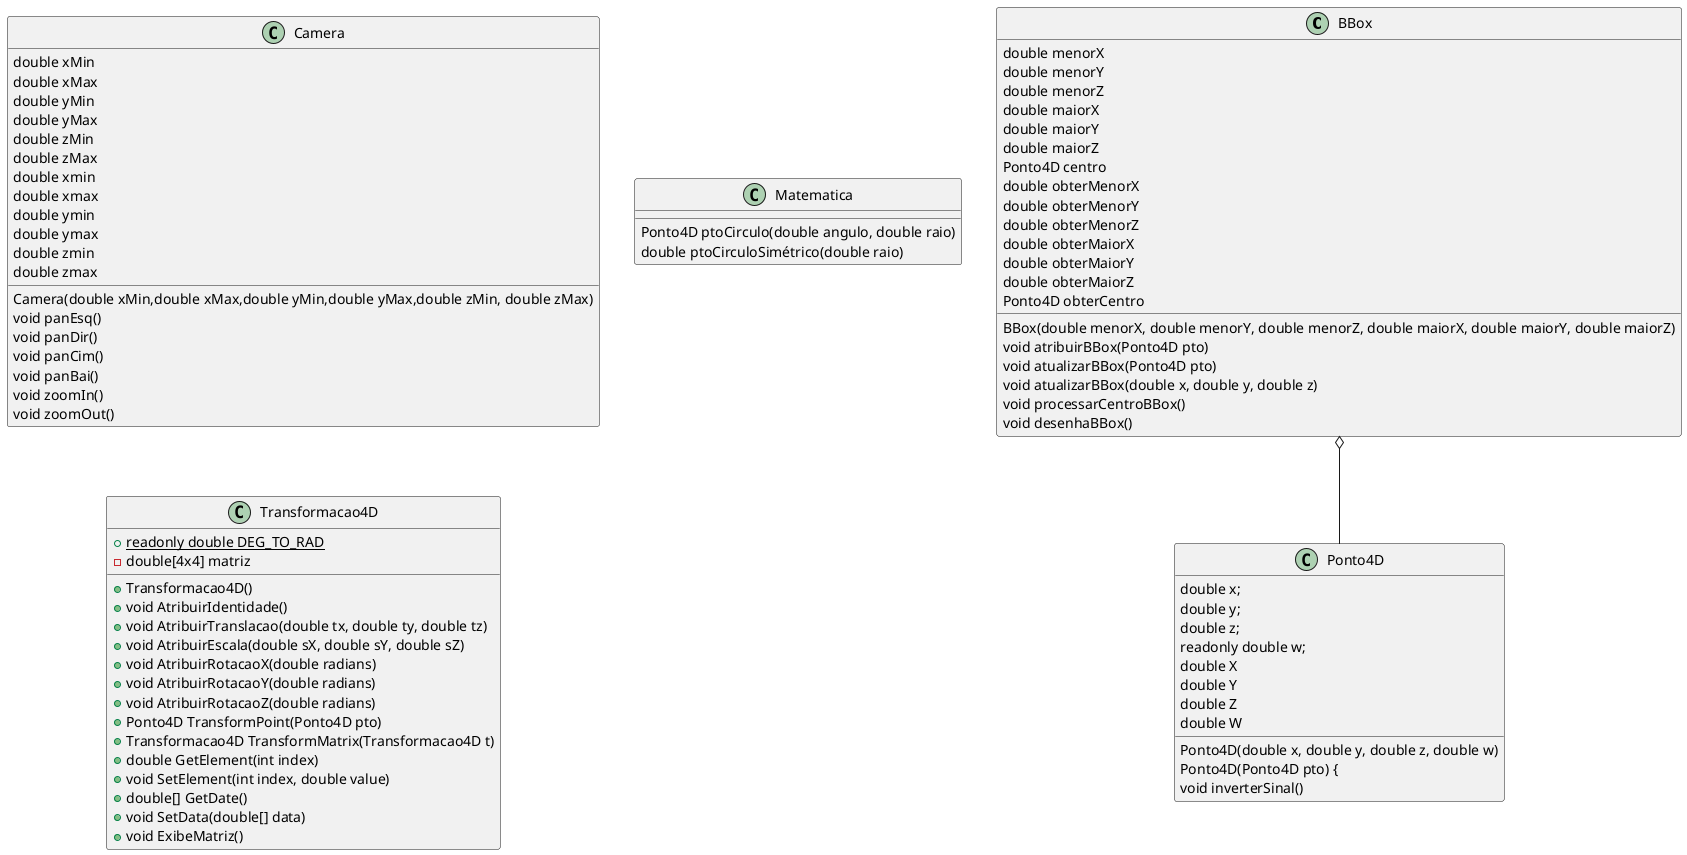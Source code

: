 /' http://plantuml.com/class-diagram '/ 
@startuml CG_Biblioteca

BBox : double menorX
BBox : double menorY
BBox : double menorZ
BBox : double maiorX
BBox : double maiorY
BBox : double maiorZ
BBox : Ponto4D centro
BBox : BBox(double menorX, double menorY, double menorZ, double maiorX, double maiorY, double maiorZ)
BBox : void atribuirBBox(Ponto4D pto)	
BBox : void atualizarBBox(Ponto4D pto)
BBox : void atualizarBBox(double x, double y, double z)
BBox : void processarCentroBBox()
BBox : void desenhaBBox()
BBox : double obterMenorX
BBox : double obterMenorY
BBox : double obterMenorZ
BBox : double obterMaiorX
BBox : double obterMaiorY
BBox : double obterMaiorZ
BBox : Ponto4D obterCentro
BBox o-- Ponto4D

Camera : double xMin
Camera : double xMax
Camera : double yMin
Camera : double yMax
Camera : double zMin
Camera : double zMax
Camera : Camera(double xMin,double xMax,double yMin,double yMax,double zMin, double zMax)
Camera : double xmin
Camera : double xmax
Camera : double ymin
Camera : double ymax
Camera : double zmin
Camera : double zmax
Camera : void panEsq()
Camera : void panDir()
Camera : void panCim()
Camera : void panBai()
Camera : void zoomIn()
Camera : void zoomOut()

Matematica : Ponto4D ptoCirculo(double angulo, double raio)
Matematica : double ptoCirculoSimétrico(double raio)

Ponto4D : double x;
Ponto4D : double y;
Ponto4D : double z;
Ponto4D : readonly double w;
Ponto4D : Ponto4D(double x, double y, double z, double w)
Ponto4D : Ponto4D(Ponto4D pto) {
Ponto4D : double X
Ponto4D : double Y
Ponto4D : double Z
Ponto4D : double W
Ponto4D : void inverterSinal()

Transformacao4D : {static} + readonly double DEG_TO_RAD
Transformacao4D : -double[4x4] matriz
Transformacao4D : +Transformacao4D()
Transformacao4D : +void AtribuirIdentidade()
Transformacao4D : +void AtribuirTranslacao(double tx, double ty, double tz)
Transformacao4D : +void AtribuirEscala(double sX, double sY, double sZ)
Transformacao4D : +void AtribuirRotacaoX(double radians)
Transformacao4D : +void AtribuirRotacaoY(double radians)
Transformacao4D : +void AtribuirRotacaoZ(double radians)
Transformacao4D : +Ponto4D TransformPoint(Ponto4D pto)
Transformacao4D : +Transformacao4D TransformMatrix(Transformacao4D t)
Transformacao4D : +double GetElement(int index)
Transformacao4D : +void SetElement(int index, double value)
Transformacao4D : +double[] GetDate()
Transformacao4D : +void SetData(double[] data)
Transformacao4D : +void ExibeMatriz()

@enduml
